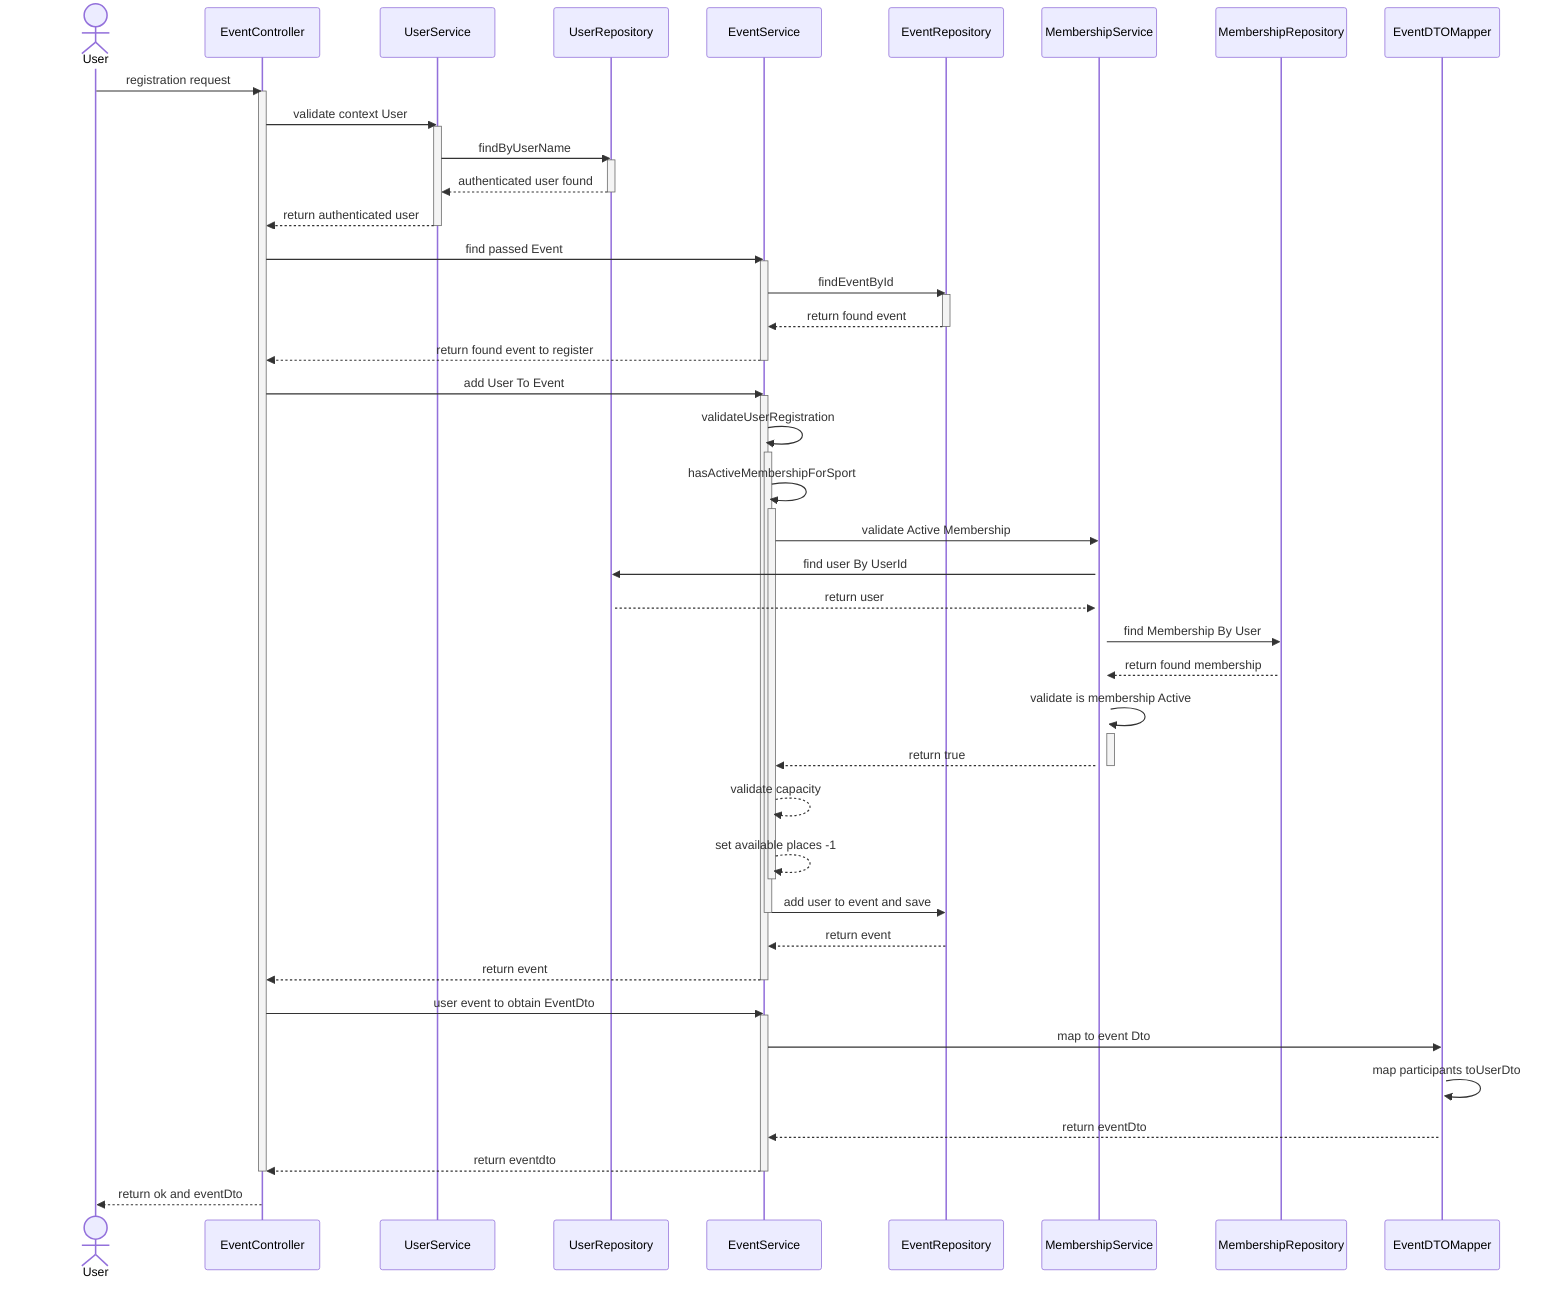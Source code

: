 sequenceDiagram
actor User
User ->> EventController : registration request
activate EventController
EventController ->> UserService : validate context User
activate UserService
UserService ->> UserRepository : findByUserName
activate UserRepository
UserRepository -->> UserService : authenticated user found;
    deactivate UserRepository
UserService -->> EventController : return authenticated user;
deactivate UserService
EventController ->> EventService : find passed Event
activate EventService
EventService ->> EventRepository : findEventById
    activate EventRepository
EventRepository -->> EventService : return found event
deactivate EventRepository
EventService -->> EventController : return found event to register;
deactivate EventService
EventController ->> EventService : add User To Event
activate EventService
EventService ->> EventService : validateUserRegistration
activate EventService
EventService ->> EventService : hasActiveMembershipForSport
activate EventService
EventService ->> MembershipService : validate Active Membership
activate MembershipService
MembershipService ->> UserRepository : find user By UserId
activate UserRepository
UserRepository -->> MembershipService : return user;
activate MembershipService
MembershipService ->> MembershipRepository : find Membership By User
activate MembershipRepository
activate MembershipRepository
MembershipRepository -->> MembershipService : return found membership;
activate MembershipService
MembershipService ->> MembershipService : validate is membership Active
activate MembershipService
MembershipService -->> EventService : return true;
deactivate MembershipService
EventService -->> EventService : validate capacity;
EventService -->> EventService : set available places -1;
deactivate EventService
EventService ->> EventRepository: add user to event and save;
deactivate EventService
EventRepository -->> EventService : return event;
EventService -->> EventController : return event;
deactivate EventService
EventController ->> EventService : user event to obtain EventDto
activate EventService
EventService ->> EventDTOMapper : map to event Dto
activate EventDTOMapper
EventDTOMapper ->> EventDTOMapper : map participants toUserDto
activate EventDTOMapper
EventDTOMapper -->> EventService : return eventDto;
EventService -->> EventController : return eventdto;
deactivate EventService
deactivate EventController
EventController -->> User : return ok and eventDto;